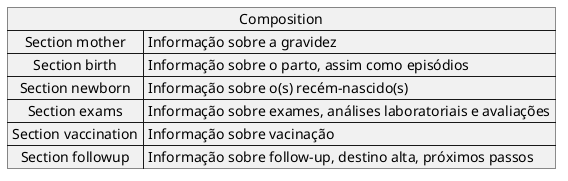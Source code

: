 @startuml
map Composition {
Section mother => Informação sobre a mãe
 Section mother => Informação sobre a gravidez
 Section birth => Informação sobre o parto, assim como episódios
 Section newborn => Informação sobre o(s) recém-nascido(s)
 Section exams => Informação sobre exames, análises laboratoriais e avaliações
 Section vaccination => Informação sobre vacinação
 Section followup => Informação sobre follow-up, destino alta, próximos passos



}
@enduml



